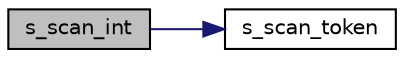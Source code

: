 digraph "s_scan_int"
{
  edge [fontname="Helvetica",fontsize="10",labelfontname="Helvetica",labelfontsize="10"];
  node [fontname="Helvetica",fontsize="10",shape=record];
  rankdir="LR";
  Node7447 [label="s_scan_int",height=0.2,width=0.4,color="black", fillcolor="grey75", style="filled", fontcolor="black"];
  Node7447 -> Node7448 [color="midnightblue",fontsize="10",style="solid",fontname="Helvetica"];
  Node7448 [label="s_scan_token",height=0.2,width=0.4,color="black", fillcolor="white", style="filled",URL="$d4/d74/util_8_c.html#a8d1a4ad92d09138f7a1a7e389469ed45"];
}
